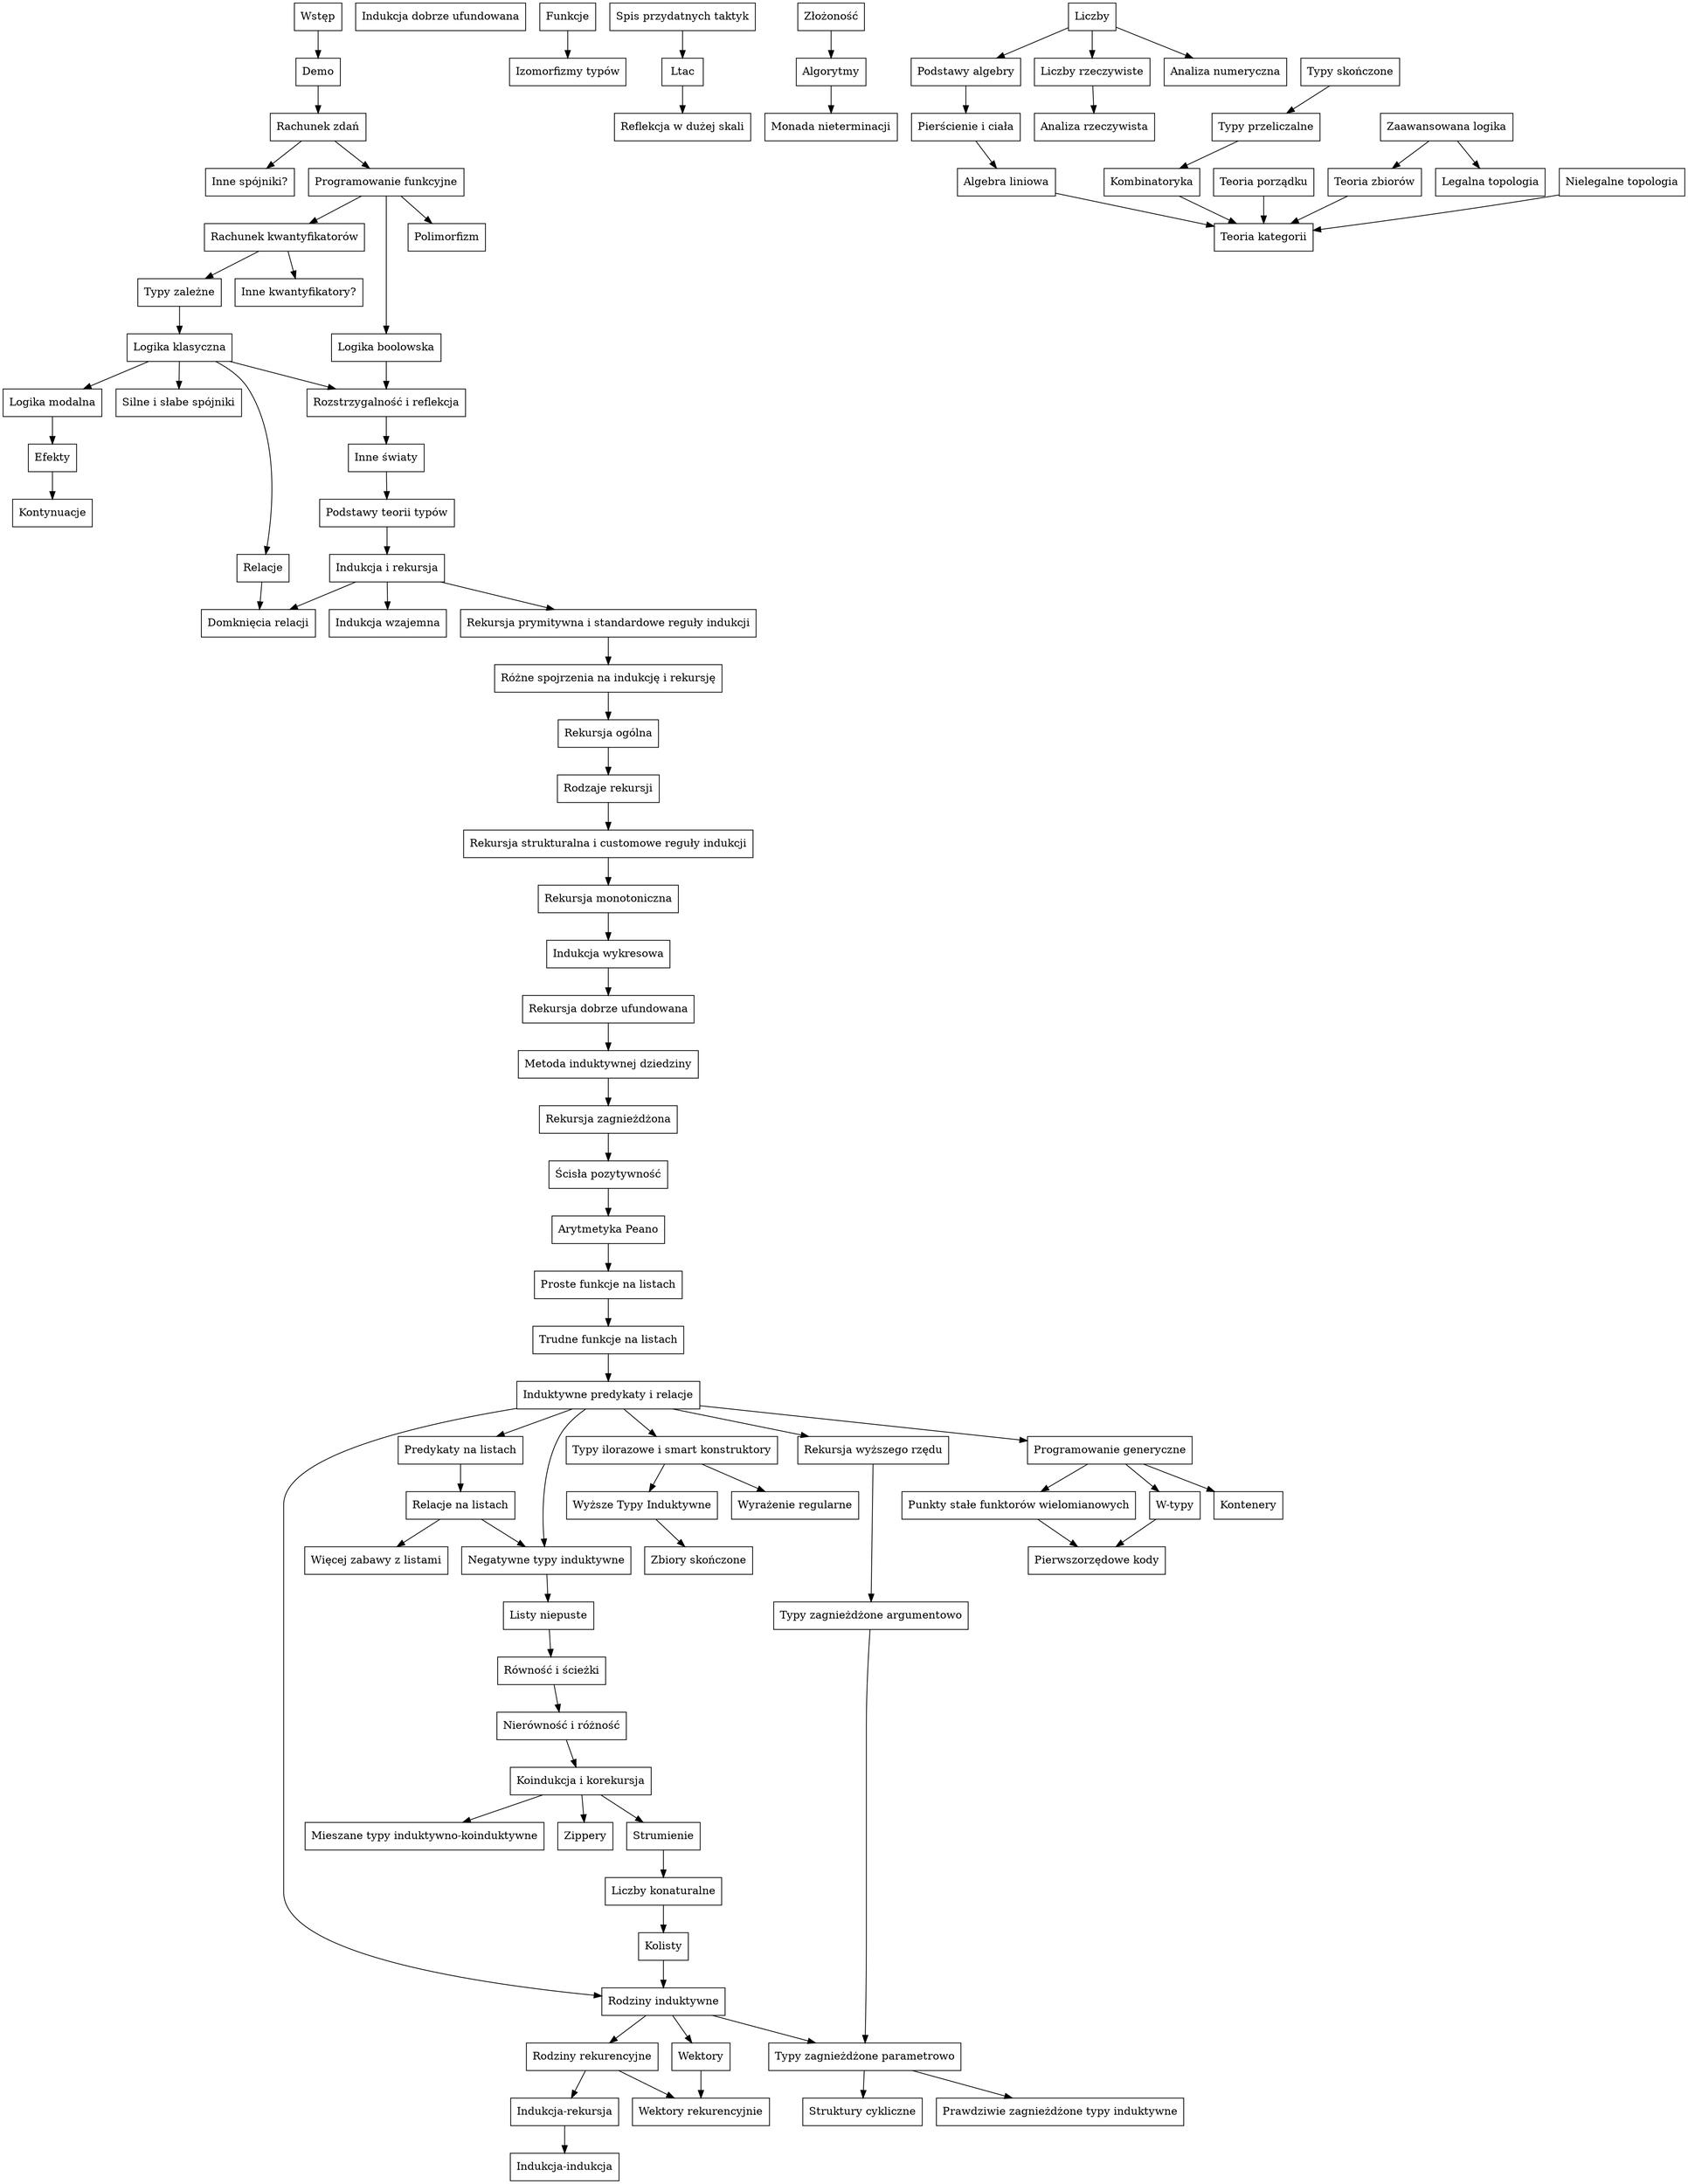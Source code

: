 digraph
{
  node[shape=rectangle]

  Intro             [label = "Wstęp"]
  Demo              [label = "Demo"]
  
  Connectives       [label = "Rachunek zdań"]
  Otherconnectives  [label = "Inne spójniki?"]
  Quantifiers       [label = "Rachunek kwantyfikatorów"]
  OtherQuantifiers  [label = "Inne kwantyfikatory?"]
  Classical         [label = "Logika klasyczna"]
  WeakStrong        [label = "Silne i słabe spójniki"]
  Modal             [label = "Logika modalna"]
  Pluralism         [label = "Inne światy"]

  FuncProg          [label = "Programowanie funkcyjne"]
  DependentTypes    [label = "Typy zależne"]
  Bool              [label = "Logika boolowska"]
  Poly              [label = "Polimorfizm"]
  DecRefl           [label = "Rozstrzygalność i reflekcja"]

  TypeTheory        [label = "Podstawy teorii typów"]

  IndRec            [label = "Indukcja i rekursja"]
  StrictPos         [label = "Ścisła pozytywność"]
  BottomUpTopDown   [label = "Różne spojrzenia na indukcję i rekursję"]
  PrimRec           [label = "Rekursja prymitywna i standardowe reguły indukcji"]
  StructRec         [label = "Rekursja strukturalna i customowe reguły indukcji"]
  GenRec            [label = "Rekursja ogólna"]
  Recs              [label = "Rodzaje rekursji"]
  MonRec            [label = "Rekursja monotoniczna"]
  GraphInd          [label = "Indukcja wykresowa"]
  WfRec             [label = "Rekursja dobrze ufundowana"]
  WfInd             [label = "Indukcja dobrze ufundowana"]
  InductiveDomain   [label = "Metoda induktywnej dziedziny"]
  NestedRec         [label = "Rekursja zagnieżdżona"]

  Nat               [label = "Arytmetyka Peano"]
  
  ListFunc          [label = "Proste funkcje na listach"]
  ListFunc2         [label = "Trudne funkcje na listach"]
  ListPred          [label = "Predykaty na listach"]
  ListRel           [label = "Relacje na listach"]
  MoreList          [label = "Więcej zabawy z listami"]
  NonemptyList      [label = "Listy niepuste"]
  
  IndPred           [label = "Induktywne predykaty i relacje"]
  MutualInd         [label = "Indukcja wzajemna"]
  IndFam            [label = "Rodziny induktywne"]
  RecFam            [label = "Rodziny rekurencyjne"]
  NegativeInductive [label = "Negatywne typy induktywne"]

  Vec               [label = "Wektory"]
  VecRec            [label = "Wektory rekurencyjnie"]
  
  CoindCorec        [label = "Koindukcja i korekursja"]
  Stream            [label = "Strumienie"]
  Conat             [label = "Liczby konaturalne"]
  Colist            [label = "Kolisty"]
  
  Zipper            [label = "Zippery"]
  Quot              [label = "Typy ilorazowe i smart konstruktory"]
  Regex             [label = "Wyrażenie regularne"]
  HigherOrderRec    [label = "Rekursja wyższego rzędu"]
  NestedArg         [label = "Typy zagnieżdżone argumentowo"]
  NestedParam       [label = "Typy zagnieżdżone parametrowo"]
  Cyclic            [label = "Struktury cykliczne"]
  HIT               [label = "Wyższe Typy Induktywne"]
  FinSet            [label = "Zbiory skończone"]
  IndInd            [label = "Indukcja-indukcja"]
  InductionRecursion[label = "Indukcja-rekursja"]
  TrulyNested       [label = "Prawdziwie zagnieżdżone typy induktywne"]
  IndCoind          [label = "Mieszane typy induktywno-koinduktywne"]
  
  Generics          [label = "Programowanie generyczne"]
  W                 [label = "W-typy"]
  MuNu              [label = "Punkty stałe funktorów wielomianowych"]
  FOCodes           [label = "Pierwszorzędowe kody"]
  Containers        [label = "Kontenery"]

  Paths             [label = "Równość i ścieżki"]
  Disequality       [label = "Nierówność i różność"]

  Functions         [label = "Funkcje"]
  Iso               [label = "Izomorfizmy typów"]
  Relations         [label = "Relacje"]
  Closures          [label = "Domknięcia relacji"]

  TacticIndex       [label = "Spis przydatnych taktyk"]
  Ltac              [label = "Ltac"]
  Reflection        [label = "Reflekcja w dużej skali"]

  Complexity        [label = "Złożoność"]
  Algorithms        [label = "Algorytmy"]
  NontermMonad      [label = "Monada nieterminacji"]

  Effects           [label = "Efekty"]
  Continuations     [label = "Kontynuacje"]

  Num               [label = "Liczby"]
  FiniteTypes       [label = "Typy skończone"]
  CountableTypes    [label = "Typy przeliczalne"]
  Combinatorics     [label = "Kombinatoryka"]
  Orders            [label = "Teoria porządku"]
  Algebra           [label = "Podstawy algebry"]
  RingsFields       [label = "Pierścienie i ciała"]
  LinearAlgebra     [label = "Algebra liniowa"]

  AdvancedLogic     [label = "Zaawansowana logika"]
  SetTheory         [label = "Teoria zbiorów"]
  IllegalTopology   [label = "Nielegalne topologia"]
  LegalTopology     [label = "Legalna topologia"]
  CategoryTheory    [label = "Teoria kategorii"]
  Reals             [label = "Liczby rzeczywiste"]
  NumericalAnalysis [label = "Analiza numeryczna"]
  RealAnalysis      [label = "Analiza rzeczywista"]

  Intro -> Demo -> Connectives -> FuncProg -> Quantifiers -> DependentTypes -> Classical -> DecRefl -> Pluralism -> TypeTheory -> IndRec
  
  IndRec -> PrimRec -> BottomUpTopDown -> GenRec -> Recs -> StructRec -> MonRec -> GraphInd -> WfRec -> InductiveDomain -> NestedRec -> StrictPos

  StrictPos -> Nat -> ListFunc -> ListFunc2 -> IndPred -> ListPred -> ListRel -> NegativeInductive -> NonemptyList -> Paths -> Disequality -> CoindCorec -> Stream -> Conat -> Colist -> IndFam -> Vec
  
  IndRec -> MutualInd
  IndPred -> IndFam -> RecFam
  IndPred -> NegativeInductive
  IndPred -> HigherOrderRec -> NestedArg -> NestedParam -> TrulyNested
  NestedParam -> Cyclic
  IndFam -> NestedParam
  CoindCorec -> IndCoind

  Vec, RecFam -> VecRec
  RecFam -> InductionRecursion -> IndInd

  CoindCorec -> Zipper

  IndPred -> Quot -> HIT -> FinSet
  IndPred -> Generics
  

  Connectives -> Otherconnectives
  Quantifiers -> OtherQuantifiers
  Classical -> WeakStrong, Relations
  
  Relations, IndRec -> Closures
  Functions -> Iso

  FuncProg -> Bool, Poly
  Bool -> DecRefl

  
  
  ListRel -> MoreList

  Quot -> Regex

  Generics -> W, MuNu, Containers
  W -> FOCodes
  MuNu -> FOCodes

  TacticIndex -> Ltac -> Reflection

  Complexity -> Algorithms -> NontermMonad

  Classical -> Modal -> Effects -> Continuations

  FiniteTypes -> CountableTypes -> Combinatorics
  Num -> Algebra -> RingsFields -> LinearAlgebra

  AdvancedLogic -> SetTheory, LegalTopology
  IllegalTopology
  SetTheory, Orders, LinearAlgebra, IllegalTopology, Combinatorics -> CategoryTheory
  Num -> Reals -> RealAnalysis
  Num -> NumericalAnalysis
}